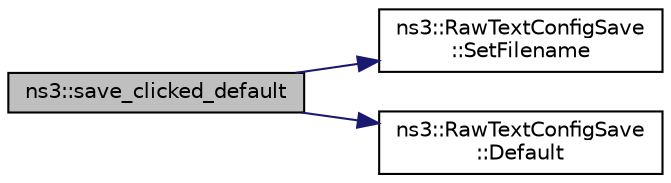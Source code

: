 digraph "ns3::save_clicked_default"
{
  edge [fontname="Helvetica",fontsize="10",labelfontname="Helvetica",labelfontsize="10"];
  node [fontname="Helvetica",fontsize="10",shape=record];
  rankdir="LR";
  Node1 [label="ns3::save_clicked_default",height=0.2,width=0.4,color="black", fillcolor="grey75", style="filled", fontcolor="black"];
  Node1 -> Node2 [color="midnightblue",fontsize="10",style="solid"];
  Node2 [label="ns3::RawTextConfigSave\l::SetFilename",height=0.2,width=0.4,color="black", fillcolor="white", style="filled",URL="$d8/de6/classns3_1_1RawTextConfigSave.html#a6ea0b8b0c61abf6cf9caa3b5e3742aaa"];
  Node1 -> Node3 [color="midnightblue",fontsize="10",style="solid"];
  Node3 [label="ns3::RawTextConfigSave\l::Default",height=0.2,width=0.4,color="black", fillcolor="white", style="filled",URL="$d8/de6/classns3_1_1RawTextConfigSave.html#acdfb9ec3d86df8ff4d21d3cf9eda794e"];
}
